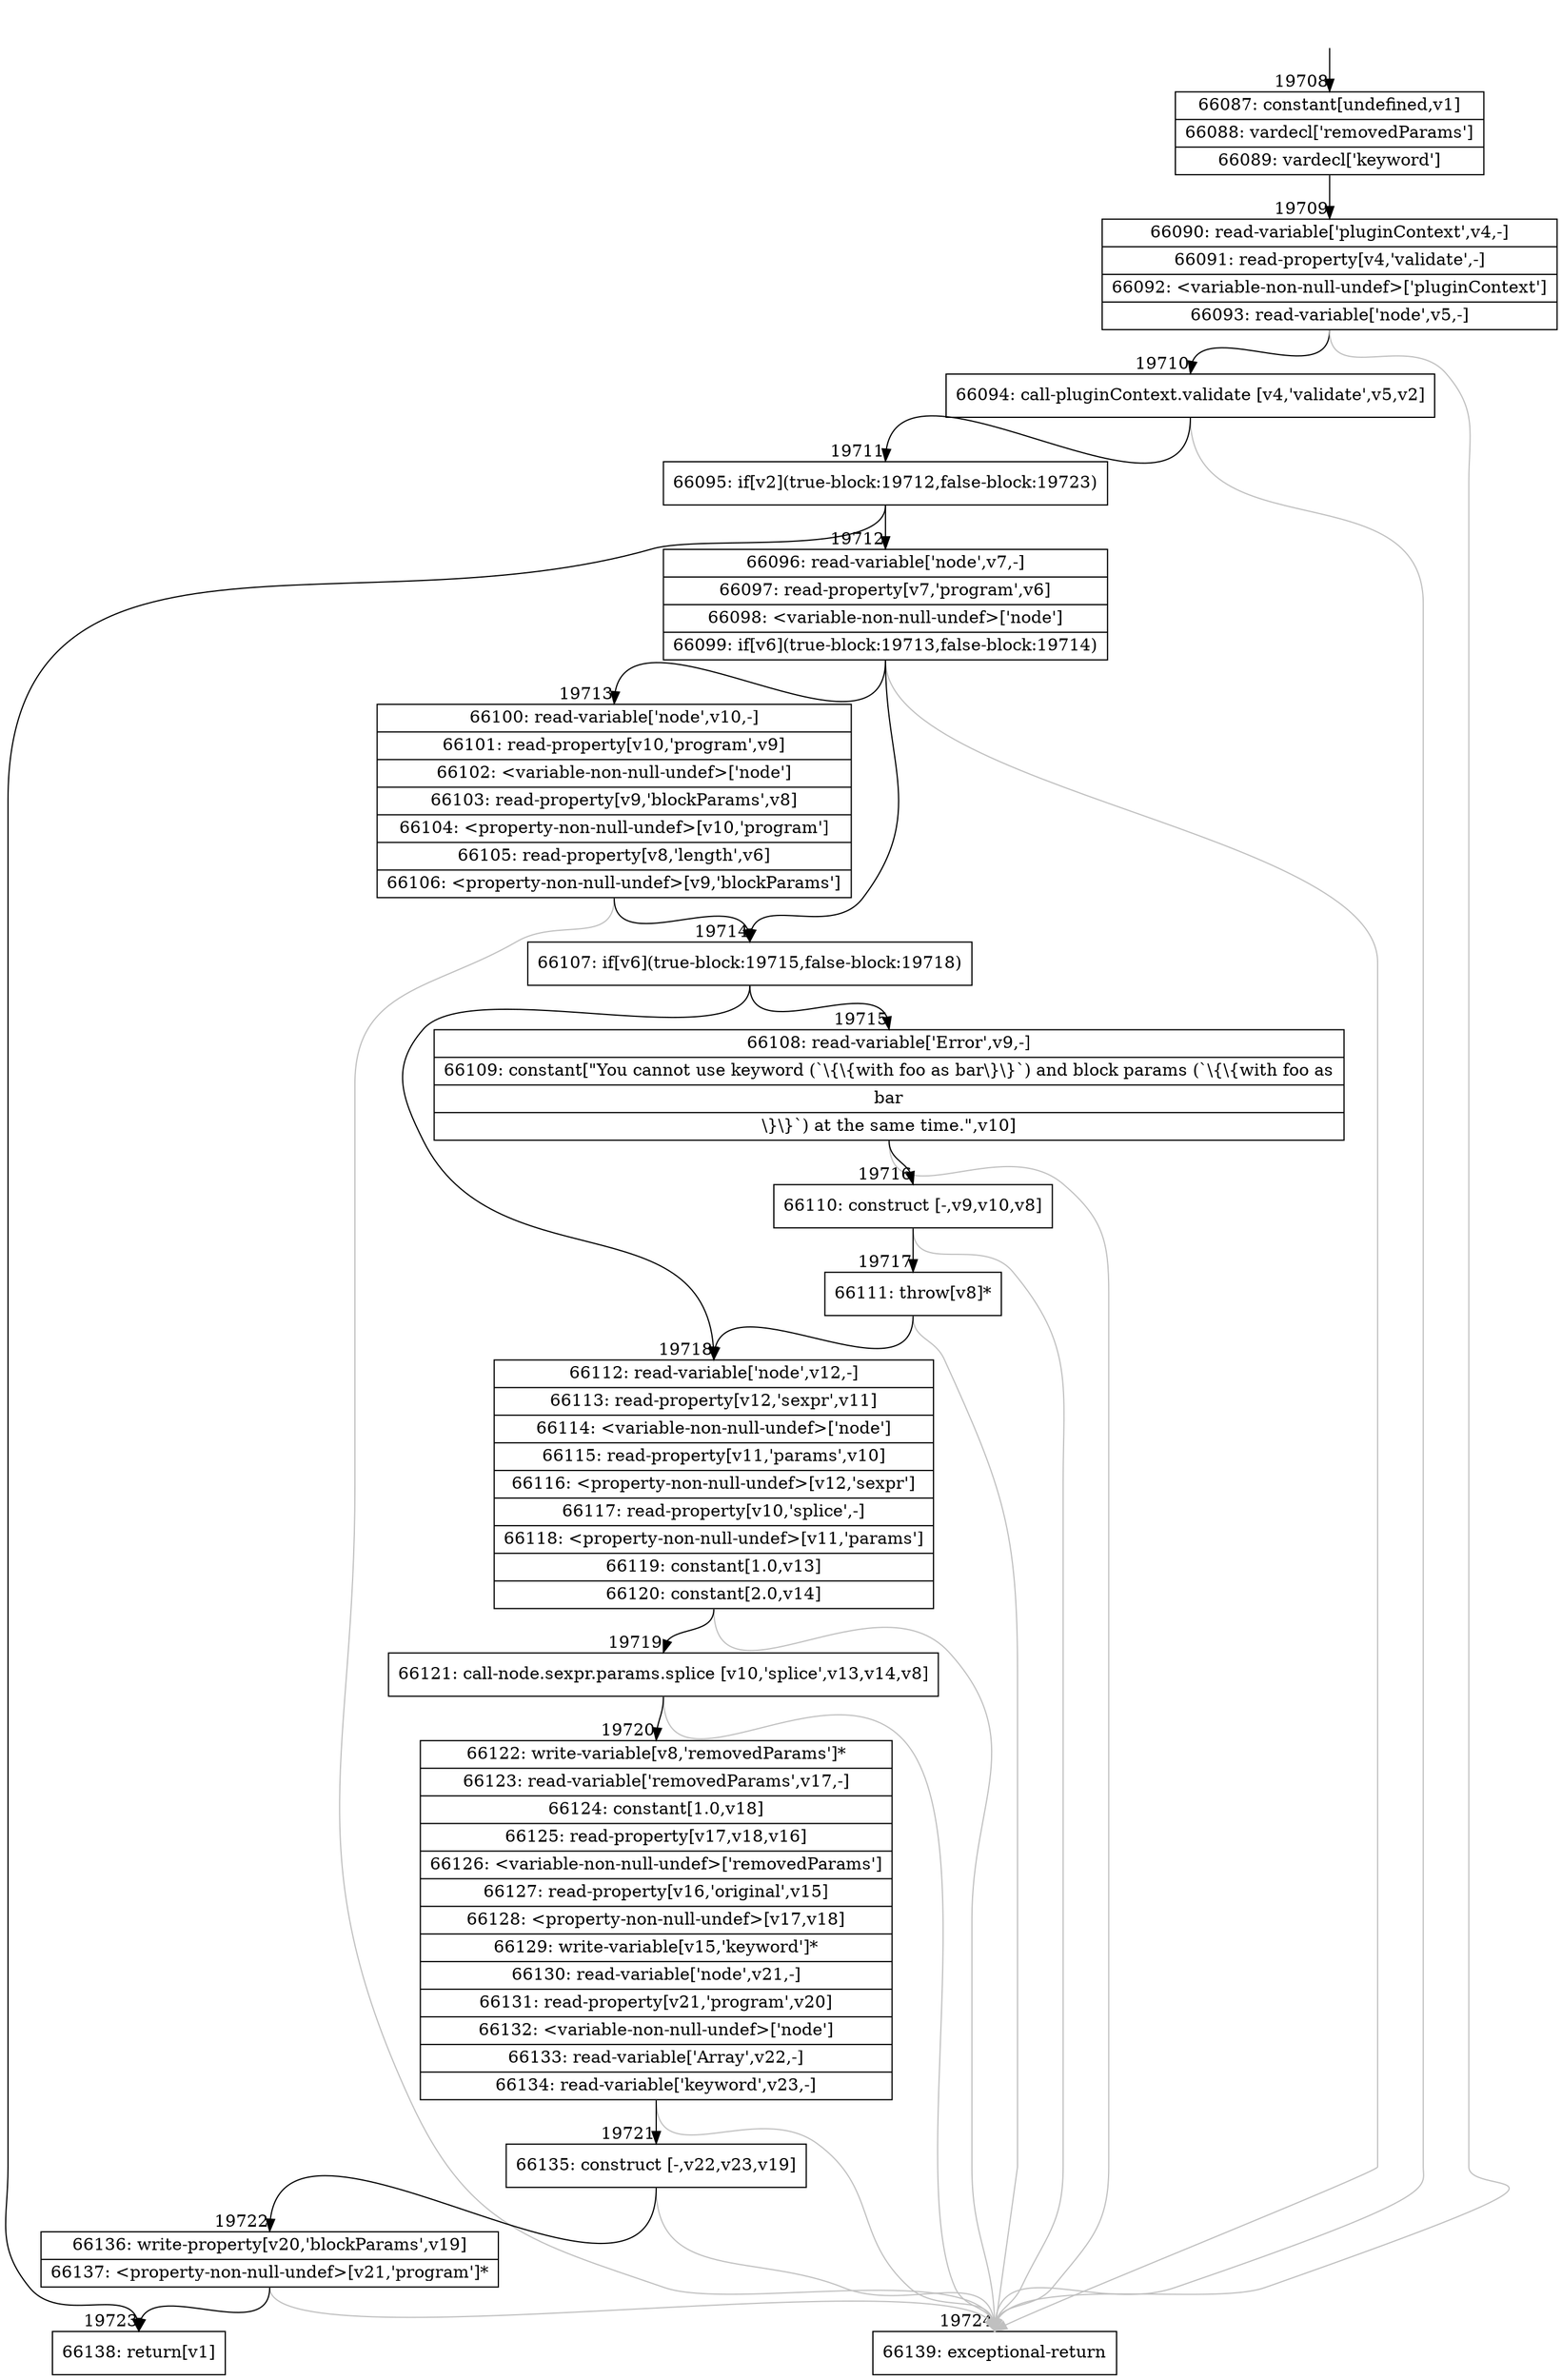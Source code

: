 digraph {
rankdir="TD"
BB_entry1701[shape=none,label=""];
BB_entry1701 -> BB19708 [tailport=s, headport=n, headlabel="    19708"]
BB19708 [shape=record label="{66087: constant[undefined,v1]|66088: vardecl['removedParams']|66089: vardecl['keyword']}" ] 
BB19708 -> BB19709 [tailport=s, headport=n, headlabel="      19709"]
BB19709 [shape=record label="{66090: read-variable['pluginContext',v4,-]|66091: read-property[v4,'validate',-]|66092: \<variable-non-null-undef\>['pluginContext']|66093: read-variable['node',v5,-]}" ] 
BB19709 -> BB19710 [tailport=s, headport=n, headlabel="      19710"]
BB19709 -> BB19724 [tailport=s, headport=n, color=gray, headlabel="      19724"]
BB19710 [shape=record label="{66094: call-pluginContext.validate [v4,'validate',v5,v2]}" ] 
BB19710 -> BB19711 [tailport=s, headport=n, headlabel="      19711"]
BB19710 -> BB19724 [tailport=s, headport=n, color=gray]
BB19711 [shape=record label="{66095: if[v2](true-block:19712,false-block:19723)}" ] 
BB19711 -> BB19712 [tailport=s, headport=n, headlabel="      19712"]
BB19711 -> BB19723 [tailport=s, headport=n, headlabel="      19723"]
BB19712 [shape=record label="{66096: read-variable['node',v7,-]|66097: read-property[v7,'program',v6]|66098: \<variable-non-null-undef\>['node']|66099: if[v6](true-block:19713,false-block:19714)}" ] 
BB19712 -> BB19714 [tailport=s, headport=n, headlabel="      19714"]
BB19712 -> BB19713 [tailport=s, headport=n, headlabel="      19713"]
BB19712 -> BB19724 [tailport=s, headport=n, color=gray]
BB19713 [shape=record label="{66100: read-variable['node',v10,-]|66101: read-property[v10,'program',v9]|66102: \<variable-non-null-undef\>['node']|66103: read-property[v9,'blockParams',v8]|66104: \<property-non-null-undef\>[v10,'program']|66105: read-property[v8,'length',v6]|66106: \<property-non-null-undef\>[v9,'blockParams']}" ] 
BB19713 -> BB19714 [tailport=s, headport=n]
BB19713 -> BB19724 [tailport=s, headport=n, color=gray]
BB19714 [shape=record label="{66107: if[v6](true-block:19715,false-block:19718)}" ] 
BB19714 -> BB19715 [tailport=s, headport=n, headlabel="      19715"]
BB19714 -> BB19718 [tailport=s, headport=n, headlabel="      19718"]
BB19715 [shape=record label="{66108: read-variable['Error',v9,-]|66109: constant[\"You cannot use keyword (`\\\{\\\{with foo as bar\\\}\\\}`) and block params (`\\\{\\\{with foo as |bar|\\\}\\\}`) at the same time.\",v10]}" ] 
BB19715 -> BB19716 [tailport=s, headport=n, headlabel="      19716"]
BB19715 -> BB19724 [tailport=s, headport=n, color=gray]
BB19716 [shape=record label="{66110: construct [-,v9,v10,v8]}" ] 
BB19716 -> BB19717 [tailport=s, headport=n, headlabel="      19717"]
BB19716 -> BB19724 [tailport=s, headport=n, color=gray]
BB19717 [shape=record label="{66111: throw[v8]*}" ] 
BB19717 -> BB19718 [tailport=s, headport=n]
BB19717 -> BB19724 [tailport=s, headport=n, color=gray]
BB19718 [shape=record label="{66112: read-variable['node',v12,-]|66113: read-property[v12,'sexpr',v11]|66114: \<variable-non-null-undef\>['node']|66115: read-property[v11,'params',v10]|66116: \<property-non-null-undef\>[v12,'sexpr']|66117: read-property[v10,'splice',-]|66118: \<property-non-null-undef\>[v11,'params']|66119: constant[1.0,v13]|66120: constant[2.0,v14]}" ] 
BB19718 -> BB19719 [tailport=s, headport=n, headlabel="      19719"]
BB19718 -> BB19724 [tailport=s, headport=n, color=gray]
BB19719 [shape=record label="{66121: call-node.sexpr.params.splice [v10,'splice',v13,v14,v8]}" ] 
BB19719 -> BB19720 [tailport=s, headport=n, headlabel="      19720"]
BB19719 -> BB19724 [tailport=s, headport=n, color=gray]
BB19720 [shape=record label="{66122: write-variable[v8,'removedParams']*|66123: read-variable['removedParams',v17,-]|66124: constant[1.0,v18]|66125: read-property[v17,v18,v16]|66126: \<variable-non-null-undef\>['removedParams']|66127: read-property[v16,'original',v15]|66128: \<property-non-null-undef\>[v17,v18]|66129: write-variable[v15,'keyword']*|66130: read-variable['node',v21,-]|66131: read-property[v21,'program',v20]|66132: \<variable-non-null-undef\>['node']|66133: read-variable['Array',v22,-]|66134: read-variable['keyword',v23,-]}" ] 
BB19720 -> BB19721 [tailport=s, headport=n, headlabel="      19721"]
BB19720 -> BB19724 [tailport=s, headport=n, color=gray]
BB19721 [shape=record label="{66135: construct [-,v22,v23,v19]}" ] 
BB19721 -> BB19722 [tailport=s, headport=n, headlabel="      19722"]
BB19721 -> BB19724 [tailport=s, headport=n, color=gray]
BB19722 [shape=record label="{66136: write-property[v20,'blockParams',v19]|66137: \<property-non-null-undef\>[v21,'program']*}" ] 
BB19722 -> BB19723 [tailport=s, headport=n]
BB19722 -> BB19724 [tailport=s, headport=n, color=gray]
BB19723 [shape=record label="{66138: return[v1]}" ] 
BB19724 [shape=record label="{66139: exceptional-return}" ] 
//#$~ 36874
}
